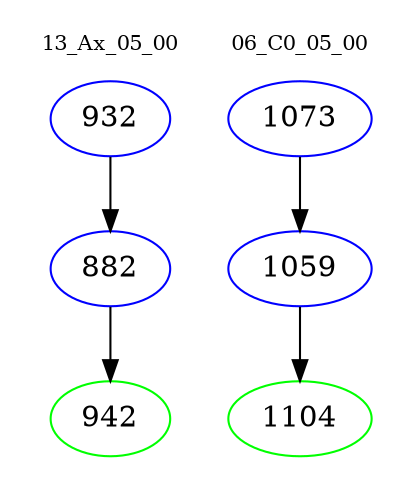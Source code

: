 digraph{
subgraph cluster_0 {
color = white
label = "13_Ax_05_00";
fontsize=10;
T0_932 [label="932", color="blue"]
T0_932 -> T0_882 [color="black"]
T0_882 [label="882", color="blue"]
T0_882 -> T0_942 [color="black"]
T0_942 [label="942", color="green"]
}
subgraph cluster_1 {
color = white
label = "06_C0_05_00";
fontsize=10;
T1_1073 [label="1073", color="blue"]
T1_1073 -> T1_1059 [color="black"]
T1_1059 [label="1059", color="blue"]
T1_1059 -> T1_1104 [color="black"]
T1_1104 [label="1104", color="green"]
}
}
